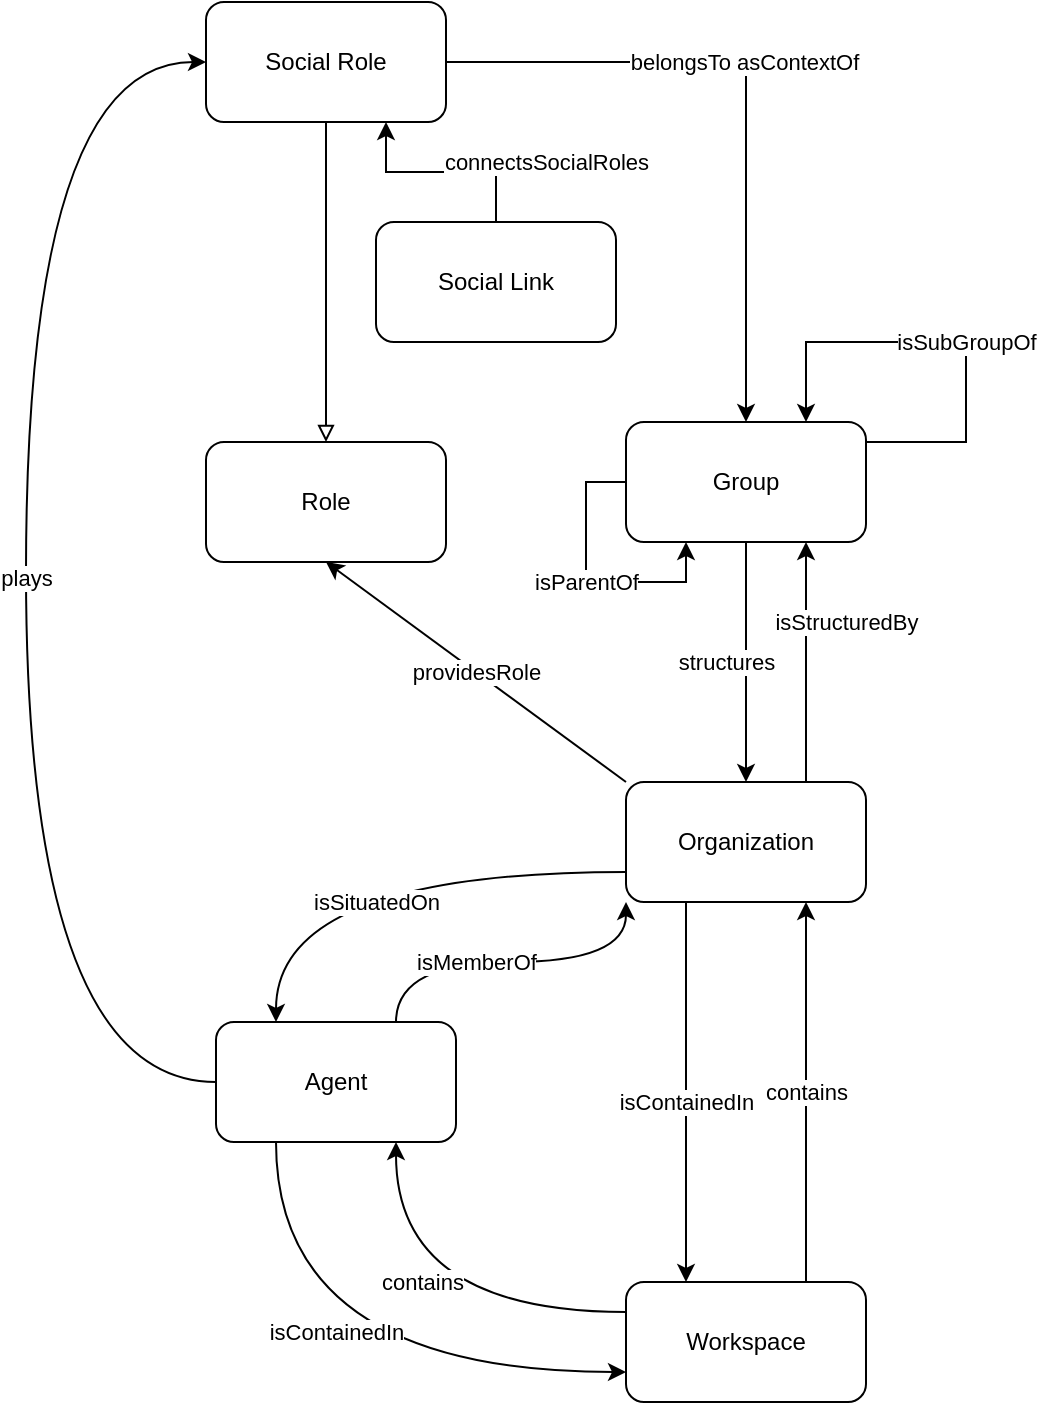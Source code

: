 <mxfile version="20.5.3" type="device"><diagram id="dPGmGZO4ABSdeNMqyOo0" name="Structuring an Organization"><mxGraphModel dx="1422" dy="765" grid="1" gridSize="10" guides="1" tooltips="1" connect="1" arrows="1" fold="1" page="1" pageScale="1" pageWidth="850" pageHeight="1100" math="0" shadow="0"><root><mxCell id="0"/><mxCell id="1" parent="0"/><mxCell id="kzG5Ba1-dvIXlbYRWrVG-3" value="providesRole" style="rounded=0;orthogonalLoop=1;jettySize=auto;html=1;exitX=0;exitY=0;exitDx=0;exitDy=0;entryX=0.5;entryY=1;entryDx=0;entryDy=0;" parent="1" source="kzG5Ba1-dvIXlbYRWrVG-9" target="kzG5Ba1-dvIXlbYRWrVG-10" edge="1"><mxGeometry relative="1" as="geometry"><mxPoint x="350" y="550" as="sourcePoint"/><mxPoint x="95" y="350" as="targetPoint"/></mxGeometry></mxCell><mxCell id="kzG5Ba1-dvIXlbYRWrVG-5" value="isContainedIn" style="edgeStyle=none;rounded=0;orthogonalLoop=1;jettySize=auto;html=1;exitX=0.25;exitY=1;exitDx=0;exitDy=0;startArrow=none;startFill=0;endArrow=classic;endFill=1;entryX=0.25;entryY=0;entryDx=0;entryDy=0;" parent="1" source="kzG5Ba1-dvIXlbYRWrVG-9" target="kzG5Ba1-dvIXlbYRWrVG-24" edge="1"><mxGeometry x="0.053" relative="1" as="geometry"><mxPoint as="offset"/><mxPoint x="380" y="680" as="sourcePoint"/></mxGeometry></mxCell><mxCell id="kzG5Ba1-dvIXlbYRWrVG-6" value="isSituatedOn" style="edgeStyle=orthogonalEdgeStyle;rounded=0;orthogonalLoop=1;jettySize=auto;html=1;exitX=0;exitY=0.75;exitDx=0;exitDy=0;entryX=0.25;entryY=0;entryDx=0;entryDy=0;curved=1;" parent="1" source="kzG5Ba1-dvIXlbYRWrVG-9" target="kzG5Ba1-dvIXlbYRWrVG-17" edge="1"><mxGeometry y="15" relative="1" as="geometry"><mxPoint as="offset"/></mxGeometry></mxCell><mxCell id="kzG5Ba1-dvIXlbYRWrVG-7" value="isMemberOf" style="edgeStyle=orthogonalEdgeStyle;rounded=0;orthogonalLoop=1;jettySize=auto;html=1;exitX=0;exitY=1;exitDx=0;exitDy=0;entryX=0.75;entryY=0;entryDx=0;entryDy=0;curved=1;startArrow=classic;startFill=1;endArrow=none;endFill=0;" parent="1" source="kzG5Ba1-dvIXlbYRWrVG-9" target="kzG5Ba1-dvIXlbYRWrVG-17" edge="1"><mxGeometry x="0.2" relative="1" as="geometry"><mxPoint as="offset"/></mxGeometry></mxCell><mxCell id="kzG5Ba1-dvIXlbYRWrVG-34" value="isStructuredBy" style="edgeStyle=orthogonalEdgeStyle;rounded=0;orthogonalLoop=1;jettySize=auto;html=1;exitX=0.75;exitY=0;exitDx=0;exitDy=0;entryX=0.75;entryY=1;entryDx=0;entryDy=0;" parent="1" source="kzG5Ba1-dvIXlbYRWrVG-9" target="kzG5Ba1-dvIXlbYRWrVG-30" edge="1"><mxGeometry x="0.333" y="-20" relative="1" as="geometry"><mxPoint as="offset"/></mxGeometry></mxCell><mxCell id="kzG5Ba1-dvIXlbYRWrVG-9" value="Organization" style="rounded=1;whiteSpace=wrap;html=1;" parent="1" vertex="1"><mxGeometry x="350" y="520" width="120" height="60" as="geometry"/></mxCell><mxCell id="kzG5Ba1-dvIXlbYRWrVG-10" value="Role" style="rounded=1;whiteSpace=wrap;html=1;" parent="1" vertex="1"><mxGeometry x="140" y="350" width="120" height="60" as="geometry"/></mxCell><mxCell id="kzG5Ba1-dvIXlbYRWrVG-16" value="isContainedIn" style="edgeStyle=orthogonalEdgeStyle;rounded=0;orthogonalLoop=1;jettySize=auto;html=1;exitX=0.25;exitY=1;exitDx=0;exitDy=0;entryX=0;entryY=0.75;entryDx=0;entryDy=0;startArrow=none;startFill=0;endArrow=classic;endFill=1;curved=1;" parent="1" source="kzG5Ba1-dvIXlbYRWrVG-17" target="kzG5Ba1-dvIXlbYRWrVG-24" edge="1"><mxGeometry y="20" relative="1" as="geometry"><mxPoint as="offset"/></mxGeometry></mxCell><mxCell id="kzG5Ba1-dvIXlbYRWrVG-35" value="plays" style="edgeStyle=orthogonalEdgeStyle;rounded=0;orthogonalLoop=1;jettySize=auto;html=1;exitX=0;exitY=0.5;exitDx=0;exitDy=0;entryX=0;entryY=0.5;entryDx=0;entryDy=0;curved=1;" parent="1" source="kzG5Ba1-dvIXlbYRWrVG-17" target="kzG5Ba1-dvIXlbYRWrVG-28" edge="1"><mxGeometry relative="1" as="geometry"><Array as="points"><mxPoint x="50" y="670"/><mxPoint x="50" y="160"/></Array></mxGeometry></mxCell><mxCell id="kzG5Ba1-dvIXlbYRWrVG-17" value="Agent" style="rounded=1;whiteSpace=wrap;html=1;" parent="1" vertex="1"><mxGeometry x="145" y="640" width="120" height="60" as="geometry"/></mxCell><mxCell id="kzG5Ba1-dvIXlbYRWrVG-22" value="contains" style="edgeStyle=orthogonalEdgeStyle;curved=1;rounded=0;orthogonalLoop=1;jettySize=auto;html=1;exitX=0;exitY=0.25;exitDx=0;exitDy=0;entryX=0.75;entryY=1;entryDx=0;entryDy=0;startArrow=none;startFill=0;endArrow=classic;endFill=1;" parent="1" source="kzG5Ba1-dvIXlbYRWrVG-24" target="kzG5Ba1-dvIXlbYRWrVG-17" edge="1"><mxGeometry x="0.027" y="-15" relative="1" as="geometry"><mxPoint as="offset"/></mxGeometry></mxCell><mxCell id="kzG5Ba1-dvIXlbYRWrVG-24" value="Workspace" style="rounded=1;whiteSpace=wrap;html=1;" parent="1" vertex="1"><mxGeometry x="350" y="770" width="120" height="60" as="geometry"/></mxCell><mxCell id="kzG5Ba1-dvIXlbYRWrVG-25" value="contains" style="endArrow=classic;html=1;rounded=0;curved=1;entryX=0.75;entryY=1;entryDx=0;entryDy=0;exitX=0.75;exitY=0;exitDx=0;exitDy=0;" parent="1" source="kzG5Ba1-dvIXlbYRWrVG-24" target="kzG5Ba1-dvIXlbYRWrVG-9" edge="1"><mxGeometry width="50" height="50" relative="1" as="geometry"><mxPoint x="435" y="760" as="sourcePoint"/><mxPoint x="440" y="680" as="targetPoint"/></mxGeometry></mxCell><mxCell id="kzG5Ba1-dvIXlbYRWrVG-27" style="edgeStyle=none;rounded=0;orthogonalLoop=1;jettySize=auto;html=1;exitX=0.5;exitY=1;exitDx=0;exitDy=0;entryX=0.5;entryY=0;entryDx=0;entryDy=0;endArrow=block;endFill=0;" parent="1" source="kzG5Ba1-dvIXlbYRWrVG-28" target="kzG5Ba1-dvIXlbYRWrVG-10" edge="1"><mxGeometry relative="1" as="geometry"/></mxCell><mxCell id="kzG5Ba1-dvIXlbYRWrVG-36" value="&lt;div&gt;belongsTo asContextOf&lt;/div&gt;" style="edgeStyle=orthogonalEdgeStyle;rounded=0;orthogonalLoop=1;jettySize=auto;html=1;exitX=1;exitY=0.5;exitDx=0;exitDy=0;" parent="1" source="kzG5Ba1-dvIXlbYRWrVG-28" target="kzG5Ba1-dvIXlbYRWrVG-30" edge="1"><mxGeometry x="-0.096" relative="1" as="geometry"><mxPoint as="offset"/></mxGeometry></mxCell><mxCell id="kzG5Ba1-dvIXlbYRWrVG-28" value="Social Role" style="rounded=1;whiteSpace=wrap;html=1;" parent="1" vertex="1"><mxGeometry x="140" y="130" width="120" height="60" as="geometry"/></mxCell><mxCell id="kzG5Ba1-dvIXlbYRWrVG-33" value="structures" style="edgeStyle=orthogonalEdgeStyle;rounded=0;orthogonalLoop=1;jettySize=auto;html=1;exitX=0.5;exitY=1;exitDx=0;exitDy=0;" parent="1" source="kzG5Ba1-dvIXlbYRWrVG-30" target="kzG5Ba1-dvIXlbYRWrVG-9" edge="1"><mxGeometry y="-10" relative="1" as="geometry"><mxPoint as="offset"/></mxGeometry></mxCell><mxCell id="kzG5Ba1-dvIXlbYRWrVG-30" value="Group" style="rounded=1;whiteSpace=wrap;html=1;" parent="1" vertex="1"><mxGeometry x="350" y="340" width="120" height="60" as="geometry"/></mxCell><mxCell id="kzG5Ba1-dvIXlbYRWrVG-31" value="isSubGroupOf" style="edgeStyle=orthogonalEdgeStyle;rounded=0;orthogonalLoop=1;jettySize=auto;html=1;exitX=1;exitY=0.5;exitDx=0;exitDy=0;entryX=0.75;entryY=0;entryDx=0;entryDy=0;" parent="1" source="kzG5Ba1-dvIXlbYRWrVG-30" target="kzG5Ba1-dvIXlbYRWrVG-30" edge="1"><mxGeometry relative="1" as="geometry"><Array as="points"><mxPoint x="470" y="350"/><mxPoint x="520" y="350"/><mxPoint x="520" y="300"/><mxPoint x="440" y="300"/></Array></mxGeometry></mxCell><mxCell id="kzG5Ba1-dvIXlbYRWrVG-32" value="isParentOf" style="edgeStyle=orthogonalEdgeStyle;rounded=0;orthogonalLoop=1;jettySize=auto;html=1;exitX=0;exitY=0.5;exitDx=0;exitDy=0;entryX=0.25;entryY=1;entryDx=0;entryDy=0;" parent="1" source="kzG5Ba1-dvIXlbYRWrVG-30" target="kzG5Ba1-dvIXlbYRWrVG-30" edge="1"><mxGeometry relative="1" as="geometry"/></mxCell><mxCell id="kzG5Ba1-dvIXlbYRWrVG-38" value="connectsSocialRoles" style="edgeStyle=orthogonalEdgeStyle;rounded=0;orthogonalLoop=1;jettySize=auto;html=1;exitX=0.5;exitY=0;exitDx=0;exitDy=0;entryX=0.75;entryY=1;entryDx=0;entryDy=0;" parent="1" source="kzG5Ba1-dvIXlbYRWrVG-37" target="kzG5Ba1-dvIXlbYRWrVG-28" edge="1"><mxGeometry x="-0.524" y="-25" relative="1" as="geometry"><mxPoint x="25" y="20" as="offset"/></mxGeometry></mxCell><mxCell id="kzG5Ba1-dvIXlbYRWrVG-37" value="Social Link" style="rounded=1;whiteSpace=wrap;html=1;" parent="1" vertex="1"><mxGeometry x="225" y="240" width="120" height="60" as="geometry"/></mxCell></root></mxGraphModel></diagram></mxfile>
